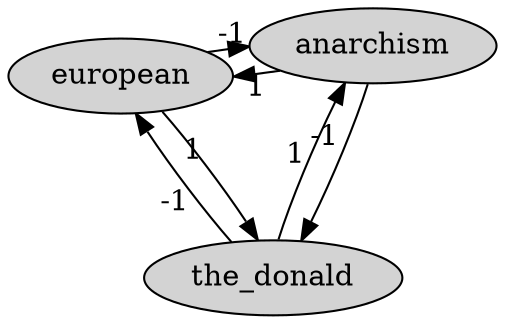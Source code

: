 digraph G {
outputorder="edgesfirst"; layout=sfdp; overlap=prism; overlap_scaling=-5; labelloc="t"; fontsize=30
node[colorscheme=set19,style=filled]
"anarchism"[label= "anarchism"]
"european"[label= "european"]
"the_donald"[label= "the_donald"]
"anarchism" -> "european"[label= "1"]
"anarchism" -> "the_donald"[label= "-1"]
"european" -> "anarchism"[label= "-1"]
"european" -> "the_donald"[label= "1"]
"the_donald" -> "anarchism"[label= "1"]
"the_donald" -> "european"[label= "-1"]
}
